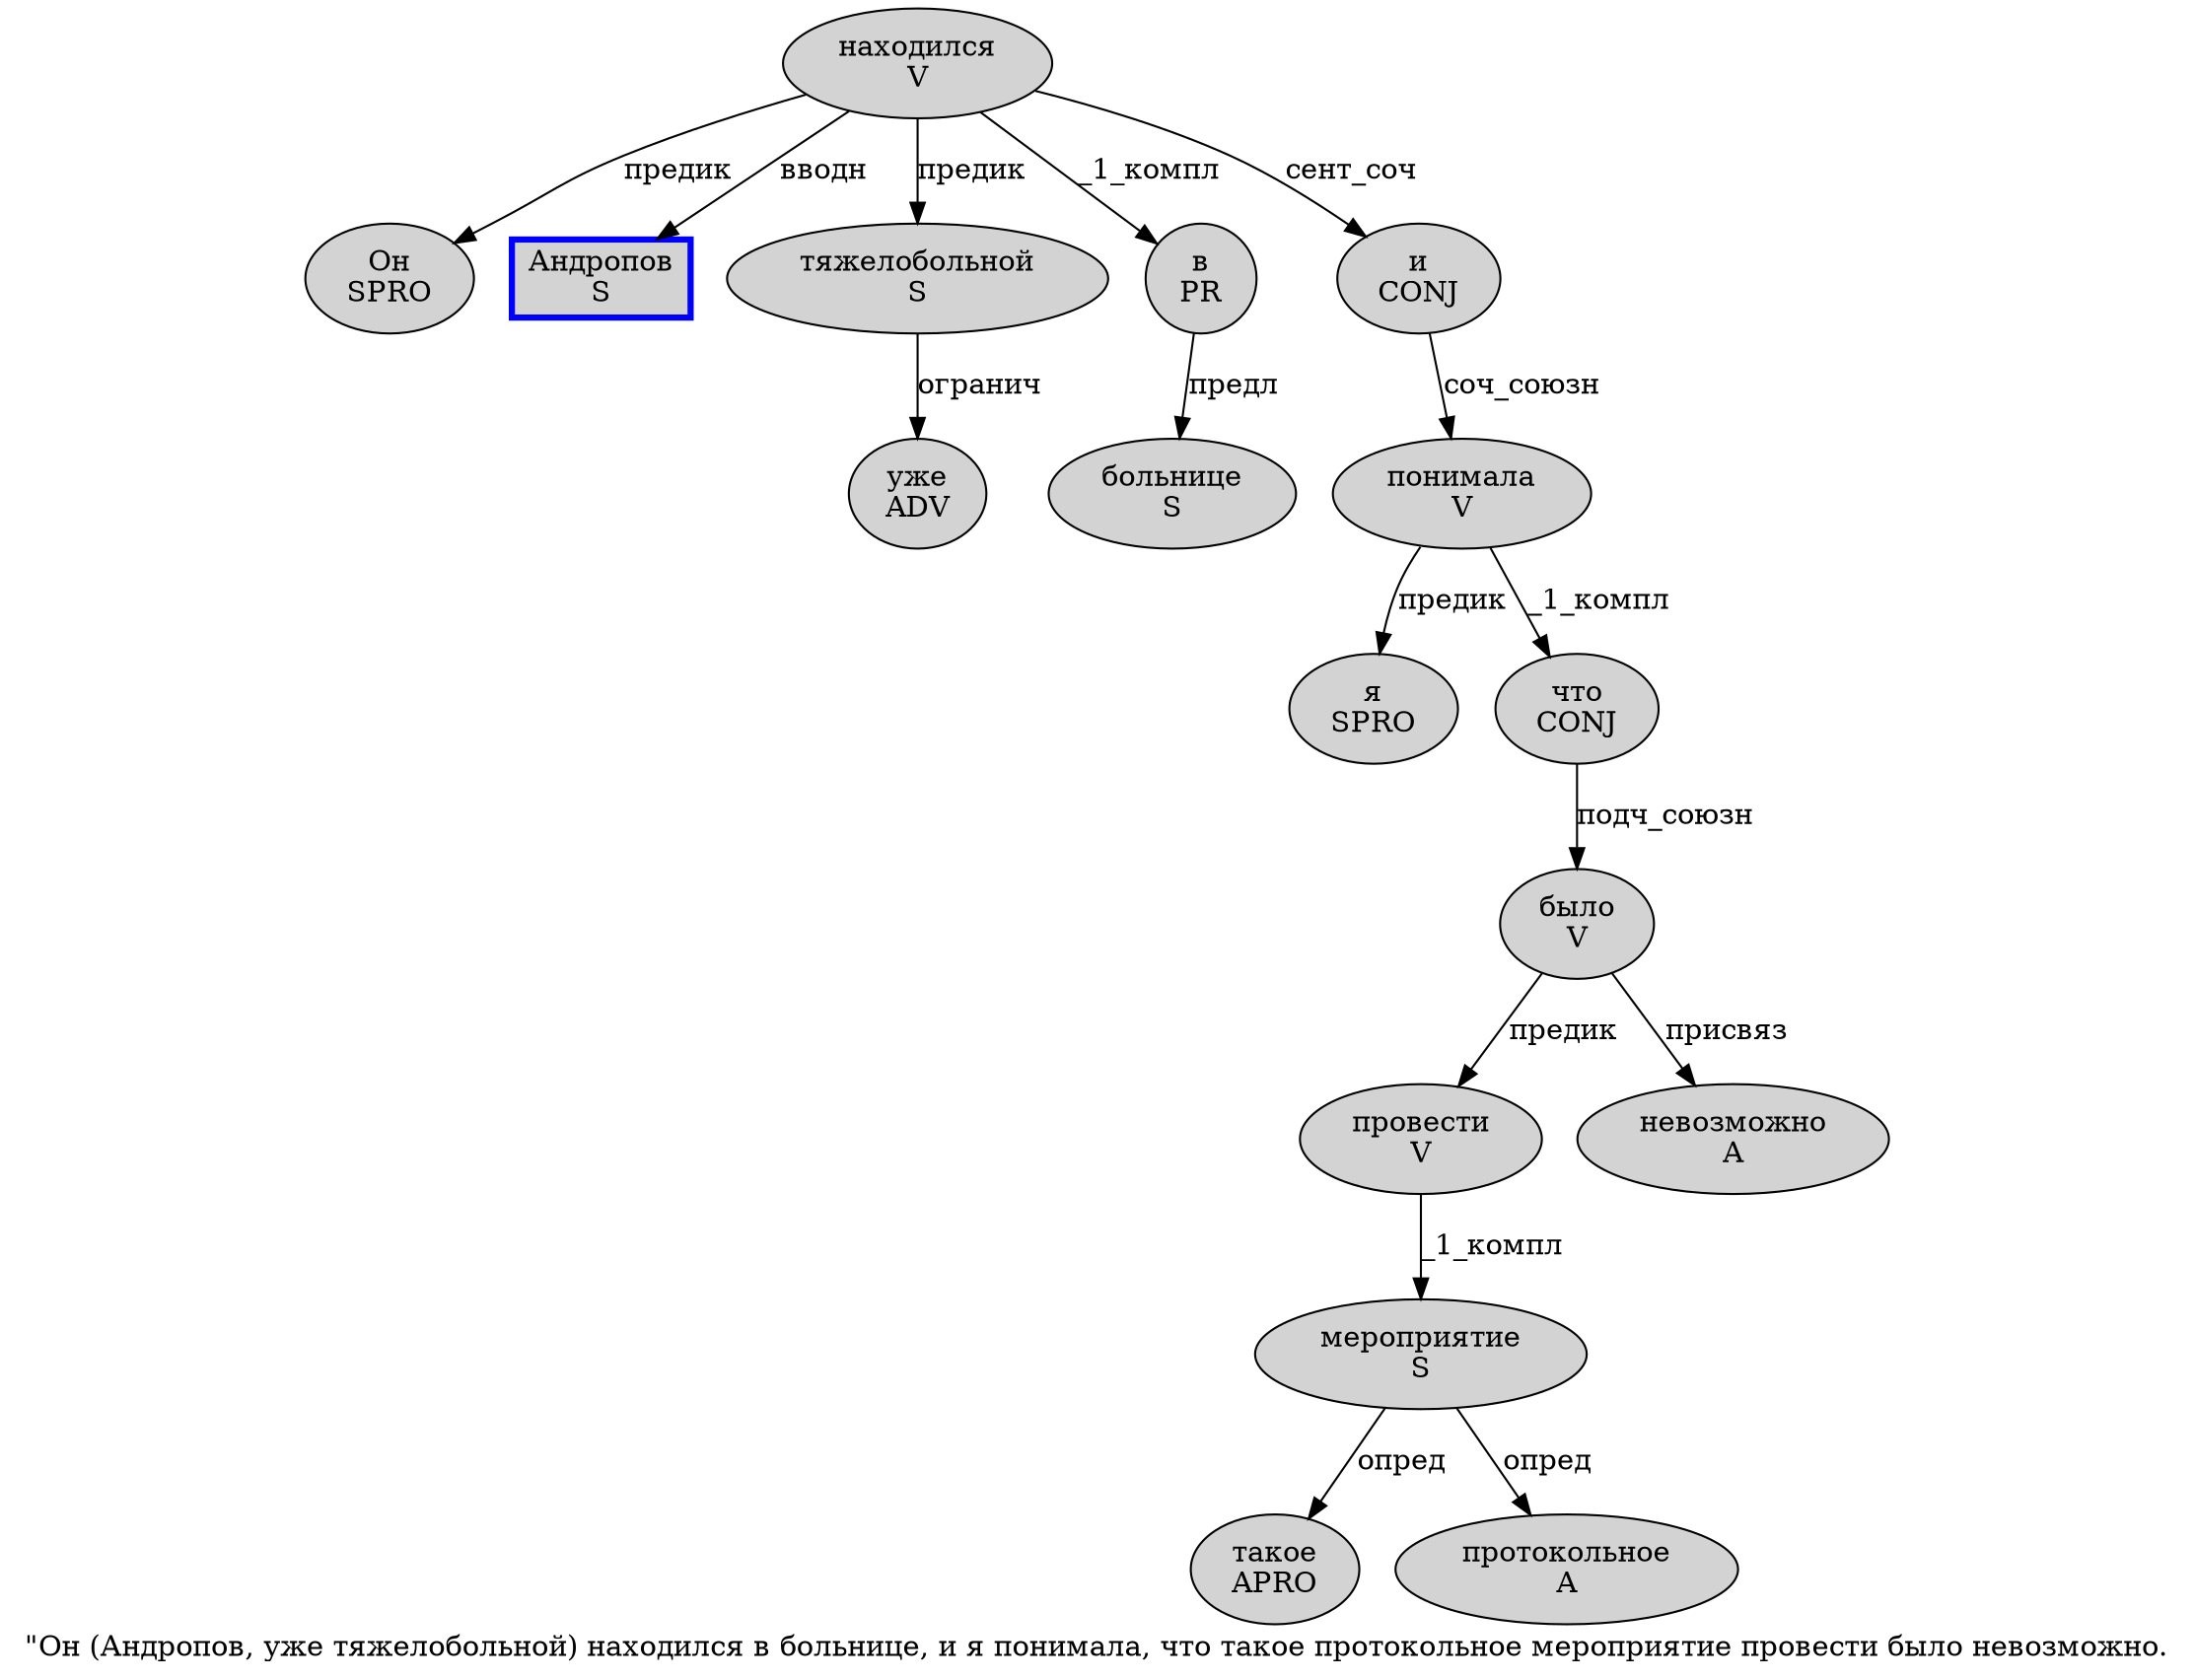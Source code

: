 digraph SENTENCE_962 {
	graph [label="\"Он (Андропов, уже тяжелобольной) находился в больнице, и я понимала, что такое протокольное мероприятие провести было невозможно."]
	node [style=filled]
		1 [label="Он
SPRO" color="" fillcolor=lightgray penwidth=1 shape=ellipse]
		3 [label="Андропов
S" color=blue fillcolor=lightgray penwidth=3 shape=box]
		5 [label="уже
ADV" color="" fillcolor=lightgray penwidth=1 shape=ellipse]
		6 [label="тяжелобольной
S" color="" fillcolor=lightgray penwidth=1 shape=ellipse]
		8 [label="находился
V" color="" fillcolor=lightgray penwidth=1 shape=ellipse]
		9 [label="в
PR" color="" fillcolor=lightgray penwidth=1 shape=ellipse]
		10 [label="больнице
S" color="" fillcolor=lightgray penwidth=1 shape=ellipse]
		12 [label="и
CONJ" color="" fillcolor=lightgray penwidth=1 shape=ellipse]
		13 [label="я
SPRO" color="" fillcolor=lightgray penwidth=1 shape=ellipse]
		14 [label="понимала
V" color="" fillcolor=lightgray penwidth=1 shape=ellipse]
		16 [label="что
CONJ" color="" fillcolor=lightgray penwidth=1 shape=ellipse]
		17 [label="такое
APRO" color="" fillcolor=lightgray penwidth=1 shape=ellipse]
		18 [label="протокольное
A" color="" fillcolor=lightgray penwidth=1 shape=ellipse]
		19 [label="мероприятие
S" color="" fillcolor=lightgray penwidth=1 shape=ellipse]
		20 [label="провести
V" color="" fillcolor=lightgray penwidth=1 shape=ellipse]
		21 [label="было
V" color="" fillcolor=lightgray penwidth=1 shape=ellipse]
		22 [label="невозможно
A" color="" fillcolor=lightgray penwidth=1 shape=ellipse]
			6 -> 5 [label="огранич"]
			9 -> 10 [label="предл"]
			16 -> 21 [label="подч_союзн"]
			8 -> 1 [label="предик"]
			8 -> 3 [label="вводн"]
			8 -> 6 [label="предик"]
			8 -> 9 [label="_1_компл"]
			8 -> 12 [label="сент_соч"]
			21 -> 20 [label="предик"]
			21 -> 22 [label="присвяз"]
			14 -> 13 [label="предик"]
			14 -> 16 [label="_1_компл"]
			20 -> 19 [label="_1_компл"]
			19 -> 17 [label="опред"]
			19 -> 18 [label="опред"]
			12 -> 14 [label="соч_союзн"]
}